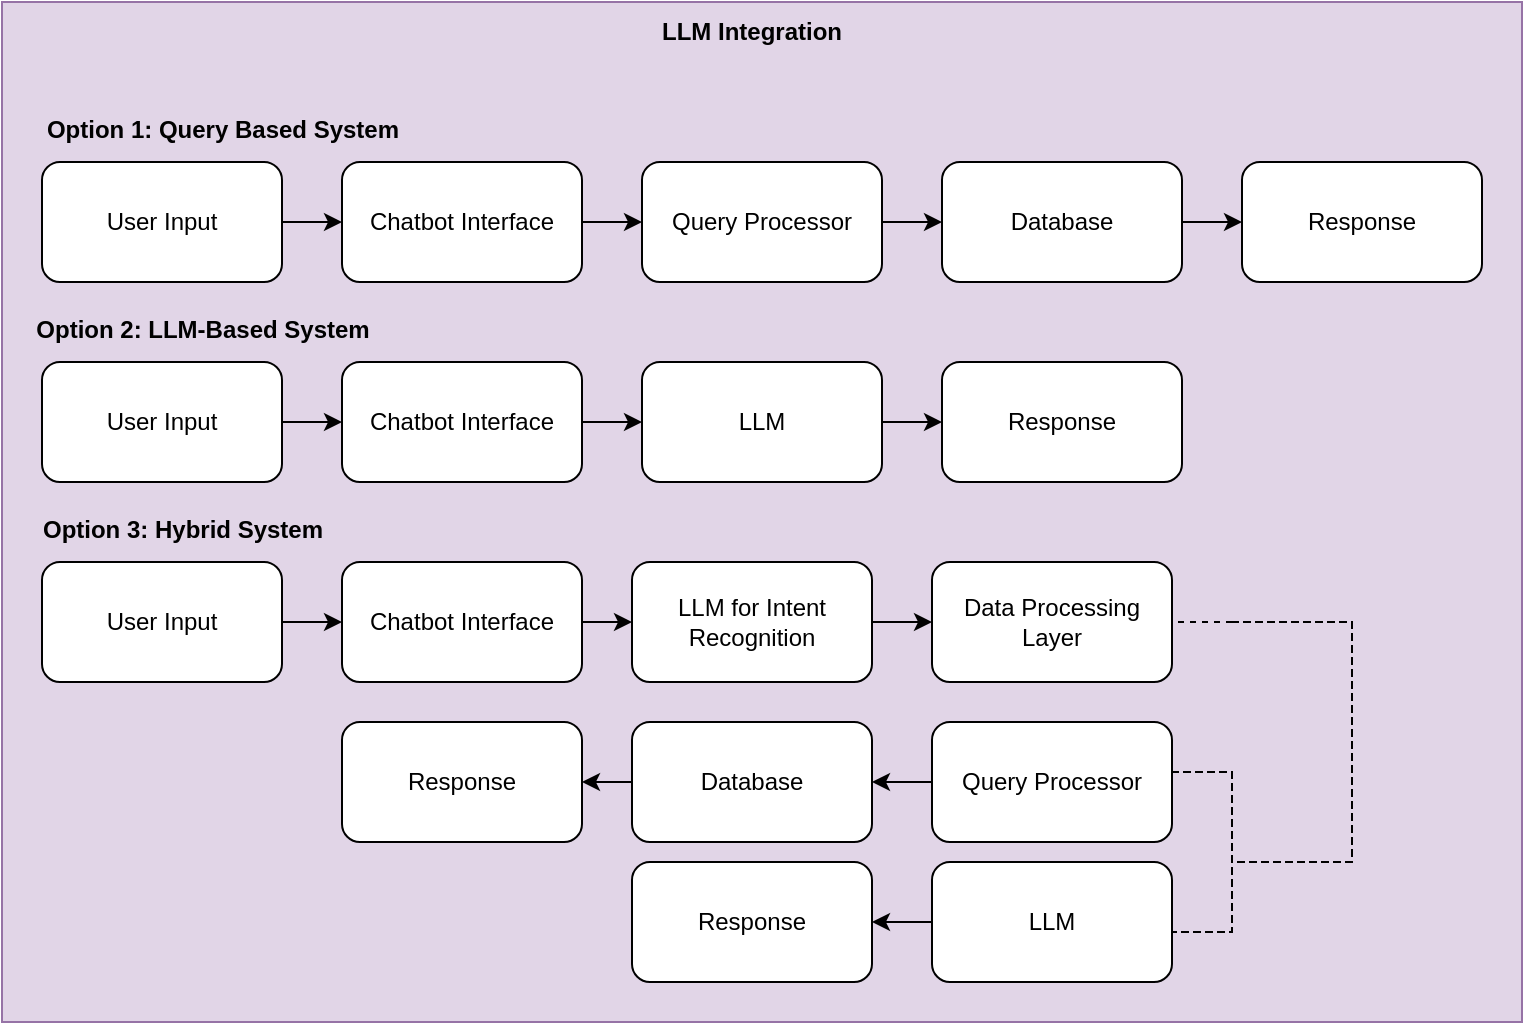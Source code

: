 <mxfile version="22.1.18" type="device">
  <diagram id="prtHgNgQTEPvFCAcTncT" name="Page-1">
    <mxGraphModel dx="1157" dy="589" grid="1" gridSize="10" guides="1" tooltips="1" connect="1" arrows="1" fold="1" page="1" pageScale="1" pageWidth="827" pageHeight="1169" math="0" shadow="0">
      <root>
        <mxCell id="0" />
        <mxCell id="1" parent="0" />
        <mxCell id="Zfz54Zoif2yQNTUaLrrX-2" value="" style="rounded=0;whiteSpace=wrap;html=1;fillColor=#e1d5e7;strokeColor=#9673a6;fontStyle=1" vertex="1" parent="1">
          <mxGeometry x="40" y="40" width="760" height="510" as="geometry" />
        </mxCell>
        <mxCell id="Zfz54Zoif2yQNTUaLrrX-50" value="" style="edgeStyle=orthogonalEdgeStyle;rounded=0;orthogonalLoop=1;jettySize=auto;html=1;" edge="1" parent="1" source="Zfz54Zoif2yQNTUaLrrX-3" target="Zfz54Zoif2yQNTUaLrrX-6">
          <mxGeometry relative="1" as="geometry" />
        </mxCell>
        <mxCell id="Zfz54Zoif2yQNTUaLrrX-3" value="User Input" style="rounded=1;whiteSpace=wrap;html=1;" vertex="1" parent="1">
          <mxGeometry x="60" y="120" width="120" height="60" as="geometry" />
        </mxCell>
        <mxCell id="Zfz54Zoif2yQNTUaLrrX-4" value="&lt;b&gt;LLM Integration&lt;/b&gt;" style="text;html=1;strokeColor=none;fillColor=none;align=center;verticalAlign=middle;whiteSpace=wrap;rounded=0;" vertex="1" parent="1">
          <mxGeometry x="335" y="40" width="160" height="30" as="geometry" />
        </mxCell>
        <mxCell id="Zfz54Zoif2yQNTUaLrrX-51" value="" style="edgeStyle=orthogonalEdgeStyle;rounded=0;orthogonalLoop=1;jettySize=auto;html=1;" edge="1" parent="1" source="Zfz54Zoif2yQNTUaLrrX-6" target="Zfz54Zoif2yQNTUaLrrX-8">
          <mxGeometry relative="1" as="geometry" />
        </mxCell>
        <mxCell id="Zfz54Zoif2yQNTUaLrrX-6" value="Chatbot Interface" style="rounded=1;whiteSpace=wrap;html=1;" vertex="1" parent="1">
          <mxGeometry x="210" y="120" width="120" height="60" as="geometry" />
        </mxCell>
        <mxCell id="Zfz54Zoif2yQNTUaLrrX-7" value="Response" style="rounded=1;whiteSpace=wrap;html=1;" vertex="1" parent="1">
          <mxGeometry x="660" y="120" width="120" height="60" as="geometry" />
        </mxCell>
        <mxCell id="Zfz54Zoif2yQNTUaLrrX-52" value="" style="edgeStyle=orthogonalEdgeStyle;rounded=0;orthogonalLoop=1;jettySize=auto;html=1;" edge="1" parent="1" source="Zfz54Zoif2yQNTUaLrrX-8" target="Zfz54Zoif2yQNTUaLrrX-9">
          <mxGeometry relative="1" as="geometry" />
        </mxCell>
        <mxCell id="Zfz54Zoif2yQNTUaLrrX-8" value="Query Processor" style="rounded=1;whiteSpace=wrap;html=1;" vertex="1" parent="1">
          <mxGeometry x="360" y="120" width="120" height="60" as="geometry" />
        </mxCell>
        <mxCell id="Zfz54Zoif2yQNTUaLrrX-53" value="" style="edgeStyle=orthogonalEdgeStyle;rounded=0;orthogonalLoop=1;jettySize=auto;html=1;" edge="1" parent="1" source="Zfz54Zoif2yQNTUaLrrX-9" target="Zfz54Zoif2yQNTUaLrrX-7">
          <mxGeometry relative="1" as="geometry" />
        </mxCell>
        <mxCell id="Zfz54Zoif2yQNTUaLrrX-9" value="Database" style="rounded=1;whiteSpace=wrap;html=1;" vertex="1" parent="1">
          <mxGeometry x="510" y="120" width="120" height="60" as="geometry" />
        </mxCell>
        <mxCell id="Zfz54Zoif2yQNTUaLrrX-54" value="" style="edgeStyle=orthogonalEdgeStyle;rounded=0;orthogonalLoop=1;jettySize=auto;html=1;" edge="1" parent="1" source="Zfz54Zoif2yQNTUaLrrX-26" target="Zfz54Zoif2yQNTUaLrrX-27">
          <mxGeometry relative="1" as="geometry" />
        </mxCell>
        <mxCell id="Zfz54Zoif2yQNTUaLrrX-26" value="User Input" style="rounded=1;whiteSpace=wrap;html=1;" vertex="1" parent="1">
          <mxGeometry x="60" y="220" width="120" height="60" as="geometry" />
        </mxCell>
        <mxCell id="Zfz54Zoif2yQNTUaLrrX-55" value="" style="edgeStyle=orthogonalEdgeStyle;rounded=0;orthogonalLoop=1;jettySize=auto;html=1;" edge="1" parent="1" source="Zfz54Zoif2yQNTUaLrrX-27" target="Zfz54Zoif2yQNTUaLrrX-29">
          <mxGeometry relative="1" as="geometry" />
        </mxCell>
        <mxCell id="Zfz54Zoif2yQNTUaLrrX-27" value="Chatbot Interface" style="rounded=1;whiteSpace=wrap;html=1;" vertex="1" parent="1">
          <mxGeometry x="210" y="220" width="120" height="60" as="geometry" />
        </mxCell>
        <mxCell id="Zfz54Zoif2yQNTUaLrrX-28" value="Response" style="rounded=1;whiteSpace=wrap;html=1;" vertex="1" parent="1">
          <mxGeometry x="510" y="220" width="120" height="60" as="geometry" />
        </mxCell>
        <mxCell id="Zfz54Zoif2yQNTUaLrrX-56" value="" style="edgeStyle=orthogonalEdgeStyle;rounded=0;orthogonalLoop=1;jettySize=auto;html=1;" edge="1" parent="1" source="Zfz54Zoif2yQNTUaLrrX-29" target="Zfz54Zoif2yQNTUaLrrX-28">
          <mxGeometry relative="1" as="geometry" />
        </mxCell>
        <mxCell id="Zfz54Zoif2yQNTUaLrrX-29" value="LLM" style="rounded=1;whiteSpace=wrap;html=1;" vertex="1" parent="1">
          <mxGeometry x="360" y="220" width="120" height="60" as="geometry" />
        </mxCell>
        <mxCell id="Zfz54Zoif2yQNTUaLrrX-57" value="" style="edgeStyle=orthogonalEdgeStyle;rounded=0;orthogonalLoop=1;jettySize=auto;html=1;" edge="1" parent="1" source="Zfz54Zoif2yQNTUaLrrX-31" target="Zfz54Zoif2yQNTUaLrrX-32">
          <mxGeometry relative="1" as="geometry" />
        </mxCell>
        <mxCell id="Zfz54Zoif2yQNTUaLrrX-31" value="User Input" style="rounded=1;whiteSpace=wrap;html=1;" vertex="1" parent="1">
          <mxGeometry x="60" y="320" width="120" height="60" as="geometry" />
        </mxCell>
        <mxCell id="Zfz54Zoif2yQNTUaLrrX-58" value="" style="edgeStyle=orthogonalEdgeStyle;rounded=0;orthogonalLoop=1;jettySize=auto;html=1;" edge="1" parent="1" source="Zfz54Zoif2yQNTUaLrrX-32" target="Zfz54Zoif2yQNTUaLrrX-34">
          <mxGeometry relative="1" as="geometry" />
        </mxCell>
        <mxCell id="Zfz54Zoif2yQNTUaLrrX-32" value="Chatbot Interface" style="rounded=1;whiteSpace=wrap;html=1;" vertex="1" parent="1">
          <mxGeometry x="210" y="320" width="120" height="60" as="geometry" />
        </mxCell>
        <mxCell id="Zfz54Zoif2yQNTUaLrrX-59" value="" style="edgeStyle=orthogonalEdgeStyle;rounded=0;orthogonalLoop=1;jettySize=auto;html=1;" edge="1" parent="1" source="Zfz54Zoif2yQNTUaLrrX-34" target="Zfz54Zoif2yQNTUaLrrX-35">
          <mxGeometry relative="1" as="geometry" />
        </mxCell>
        <mxCell id="Zfz54Zoif2yQNTUaLrrX-34" value="LLM for Intent Recognition" style="rounded=1;whiteSpace=wrap;html=1;" vertex="1" parent="1">
          <mxGeometry x="355" y="320" width="120" height="60" as="geometry" />
        </mxCell>
        <mxCell id="Zfz54Zoif2yQNTUaLrrX-35" value="Data Processing Layer" style="rounded=1;whiteSpace=wrap;html=1;" vertex="1" parent="1">
          <mxGeometry x="505" y="320" width="120" height="60" as="geometry" />
        </mxCell>
        <mxCell id="Zfz54Zoif2yQNTUaLrrX-60" value="" style="edgeStyle=orthogonalEdgeStyle;rounded=0;orthogonalLoop=1;jettySize=auto;html=1;" edge="1" parent="1" source="Zfz54Zoif2yQNTUaLrrX-36" target="Zfz54Zoif2yQNTUaLrrX-46">
          <mxGeometry relative="1" as="geometry" />
        </mxCell>
        <mxCell id="Zfz54Zoif2yQNTUaLrrX-36" value="Query Processor" style="rounded=1;whiteSpace=wrap;html=1;" vertex="1" parent="1">
          <mxGeometry x="505" y="400" width="120" height="60" as="geometry" />
        </mxCell>
        <mxCell id="Zfz54Zoif2yQNTUaLrrX-62" value="" style="edgeStyle=orthogonalEdgeStyle;rounded=0;orthogonalLoop=1;jettySize=auto;html=1;" edge="1" parent="1" source="Zfz54Zoif2yQNTUaLrrX-37" target="Zfz54Zoif2yQNTUaLrrX-49">
          <mxGeometry relative="1" as="geometry" />
        </mxCell>
        <mxCell id="Zfz54Zoif2yQNTUaLrrX-37" value="LLM" style="rounded=1;whiteSpace=wrap;html=1;" vertex="1" parent="1">
          <mxGeometry x="505" y="470" width="120" height="60" as="geometry" />
        </mxCell>
        <mxCell id="Zfz54Zoif2yQNTUaLrrX-39" value="" style="shape=partialRectangle;whiteSpace=wrap;html=1;bottom=1;right=1;left=1;top=0;fillColor=none;routingCenterX=-0.5;rotation=-90;dashed=1;" vertex="1" parent="1">
          <mxGeometry x="600" y="450" width="80" height="30" as="geometry" />
        </mxCell>
        <mxCell id="Zfz54Zoif2yQNTUaLrrX-45" style="edgeStyle=orthogonalEdgeStyle;rounded=0;orthogonalLoop=1;jettySize=auto;html=1;exitX=1;exitY=0;exitDx=0;exitDy=0;entryX=1;entryY=0.5;entryDx=0;entryDy=0;endArrow=none;endFill=0;dashed=1;" edge="1" parent="1" source="Zfz54Zoif2yQNTUaLrrX-40" target="Zfz54Zoif2yQNTUaLrrX-35">
          <mxGeometry relative="1" as="geometry" />
        </mxCell>
        <mxCell id="Zfz54Zoif2yQNTUaLrrX-40" value="" style="shape=partialRectangle;whiteSpace=wrap;html=1;bottom=1;right=1;left=1;top=0;fillColor=none;routingCenterX=-0.5;rotation=-90;dashed=1;" vertex="1" parent="1">
          <mxGeometry x="625" y="380" width="120" height="60" as="geometry" />
        </mxCell>
        <mxCell id="Zfz54Zoif2yQNTUaLrrX-61" value="" style="edgeStyle=orthogonalEdgeStyle;rounded=0;orthogonalLoop=1;jettySize=auto;html=1;" edge="1" parent="1" source="Zfz54Zoif2yQNTUaLrrX-46" target="Zfz54Zoif2yQNTUaLrrX-48">
          <mxGeometry relative="1" as="geometry" />
        </mxCell>
        <mxCell id="Zfz54Zoif2yQNTUaLrrX-46" value="Database" style="rounded=1;whiteSpace=wrap;html=1;" vertex="1" parent="1">
          <mxGeometry x="355" y="400" width="120" height="60" as="geometry" />
        </mxCell>
        <mxCell id="Zfz54Zoif2yQNTUaLrrX-48" value="Response" style="rounded=1;whiteSpace=wrap;html=1;" vertex="1" parent="1">
          <mxGeometry x="210" y="400" width="120" height="60" as="geometry" />
        </mxCell>
        <mxCell id="Zfz54Zoif2yQNTUaLrrX-49" value="Response" style="rounded=1;whiteSpace=wrap;html=1;" vertex="1" parent="1">
          <mxGeometry x="355" y="470" width="120" height="60" as="geometry" />
        </mxCell>
        <mxCell id="Zfz54Zoif2yQNTUaLrrX-63" value="&lt;font style=&quot;font-size: 12px;&quot;&gt;Option 1: Query Based System&lt;/font&gt;" style="text;strokeColor=none;fillColor=none;html=1;fontSize=24;fontStyle=1;verticalAlign=middle;align=center;" vertex="1" parent="1">
          <mxGeometry x="100" y="80" width="100" height="40" as="geometry" />
        </mxCell>
        <mxCell id="Zfz54Zoif2yQNTUaLrrX-64" value="&lt;font style=&quot;font-size: 12px;&quot;&gt;Option 3: Hybrid System&lt;/font&gt;" style="text;strokeColor=none;fillColor=none;html=1;fontSize=24;fontStyle=1;verticalAlign=middle;align=center;" vertex="1" parent="1">
          <mxGeometry x="80" y="280" width="100" height="40" as="geometry" />
        </mxCell>
        <mxCell id="Zfz54Zoif2yQNTUaLrrX-65" value="&lt;font style=&quot;font-size: 12px;&quot;&gt;Option 2: LLM-Based System&lt;/font&gt;" style="text;strokeColor=none;fillColor=none;html=1;fontSize=24;fontStyle=1;verticalAlign=middle;align=center;" vertex="1" parent="1">
          <mxGeometry x="90" y="180" width="100" height="40" as="geometry" />
        </mxCell>
      </root>
    </mxGraphModel>
  </diagram>
</mxfile>
